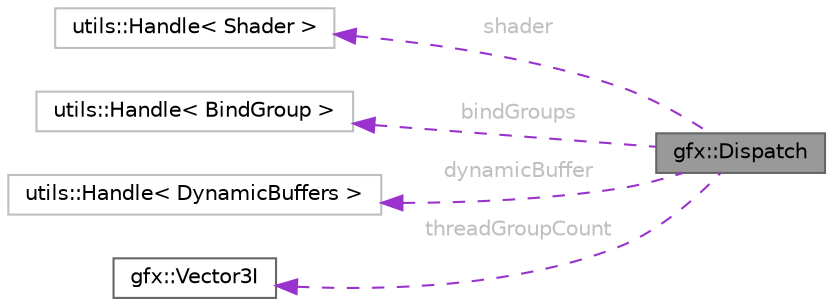 digraph "gfx::Dispatch"
{
 // LATEX_PDF_SIZE
  bgcolor="transparent";
  edge [fontname=Helvetica,fontsize=10,labelfontname=Helvetica,labelfontsize=10];
  node [fontname=Helvetica,fontsize=10,shape=box,height=0.2,width=0.4];
  rankdir="LR";
  Node1 [id="Node000001",label="gfx::Dispatch",height=0.2,width=0.4,color="gray40", fillcolor="grey60", style="filled", fontcolor="black",tooltip="Represents a single compute dispatch command."];
  Node2 -> Node1 [id="edge1_Node000001_Node000002",dir="back",color="darkorchid3",style="dashed",tooltip=" ",label=<<TABLE CELLBORDER="0" BORDER="0"><TR><TD VALIGN="top" ALIGN="LEFT" CELLPADDING="1" CELLSPACING="0">shader</TD></TR>
</TABLE>> ,fontcolor="grey" ];
  Node2 [id="Node000002",label="utils::Handle\< Shader \>",height=0.2,width=0.4,color="grey75", fillcolor="white", style="filled",URL="$classutils_1_1_handle.html",tooltip=" "];
  Node3 -> Node1 [id="edge2_Node000001_Node000003",dir="back",color="darkorchid3",style="dashed",tooltip=" ",label=<<TABLE CELLBORDER="0" BORDER="0"><TR><TD VALIGN="top" ALIGN="LEFT" CELLPADDING="1" CELLSPACING="0">bindGroups</TD></TR>
</TABLE>> ,fontcolor="grey" ];
  Node3 [id="Node000003",label="utils::Handle\< BindGroup \>",height=0.2,width=0.4,color="grey75", fillcolor="white", style="filled",URL="$classutils_1_1_handle.html",tooltip=" "];
  Node4 -> Node1 [id="edge3_Node000001_Node000004",dir="back",color="darkorchid3",style="dashed",tooltip=" ",label=<<TABLE CELLBORDER="0" BORDER="0"><TR><TD VALIGN="top" ALIGN="LEFT" CELLPADDING="1" CELLSPACING="0">dynamicBuffer</TD></TR>
</TABLE>> ,fontcolor="grey" ];
  Node4 [id="Node000004",label="utils::Handle\< DynamicBuffers \>",height=0.2,width=0.4,color="grey75", fillcolor="white", style="filled",URL="$classutils_1_1_handle.html",tooltip=" "];
  Node5 -> Node1 [id="edge4_Node000001_Node000005",dir="back",color="darkorchid3",style="dashed",tooltip=" ",label=<<TABLE CELLBORDER="0" BORDER="0"><TR><TD VALIGN="top" ALIGN="LEFT" CELLPADDING="1" CELLSPACING="0">threadGroupCount</TD></TR>
</TABLE>> ,fontcolor="grey" ];
  Node5 [id="Node000005",label="gfx::Vector3I",height=0.2,width=0.4,color="gray40", fillcolor="white", style="filled",URL="$structgfx_1_1_vector3_i.html",tooltip="A 3D integer vector."];
}
